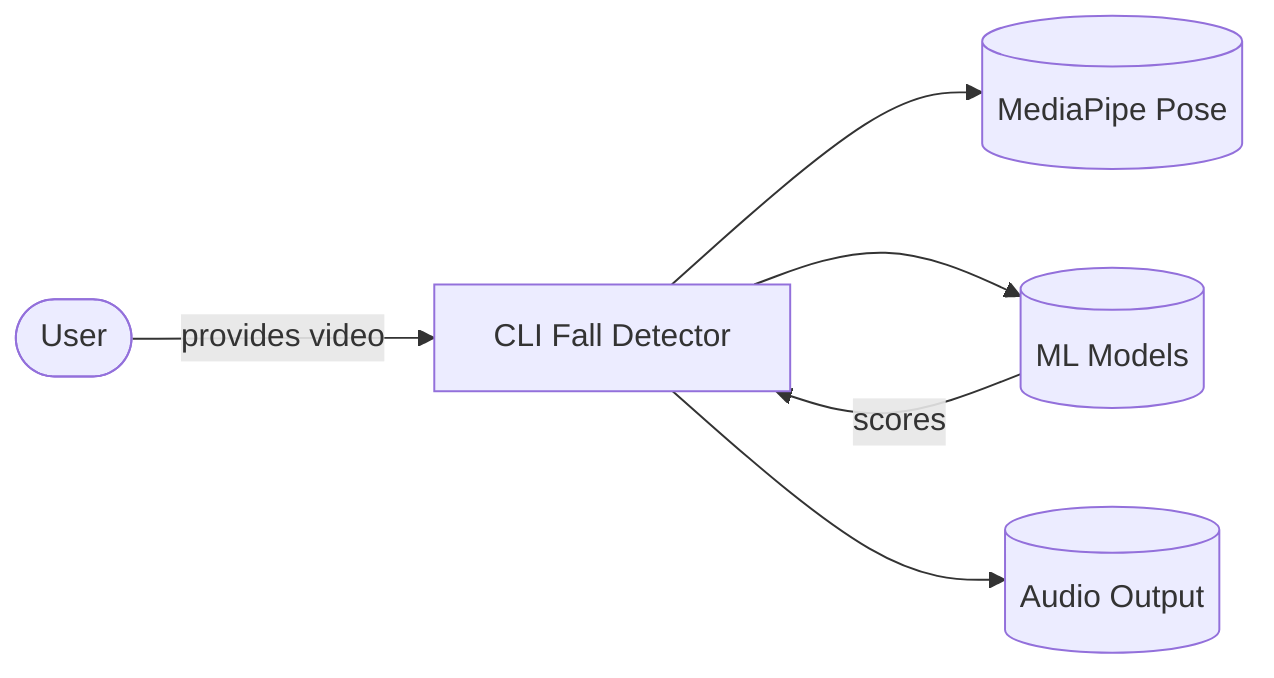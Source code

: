 flowchart LR
    user([User]) -->|provides video| cli["CLI Fall Detector"]
    cli --> mp[("MediaPipe Pose")]
    cli --> model[("ML Models")]
    model -->|scores| cli
    cli --> audio[("Audio Output")]